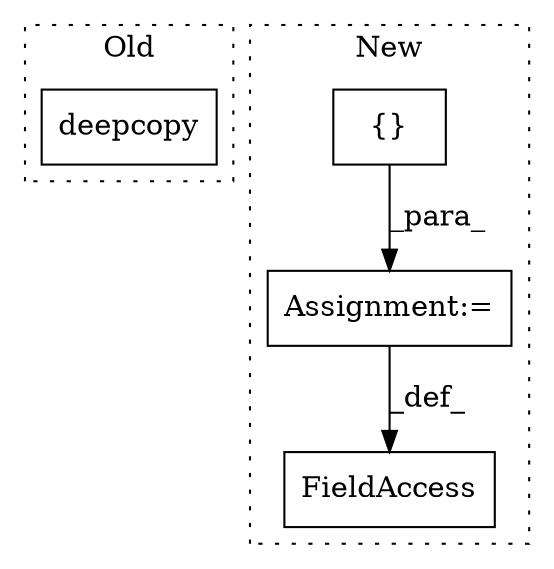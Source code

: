 digraph G {
subgraph cluster0 {
1 [label="deepcopy" a="32" s="4789,4812" l="9,1" shape="box"];
label = "Old";
style="dotted";
}
subgraph cluster1 {
2 [label="{}" a="4" s="5208,5545" l="6,2" shape="box"];
3 [label="Assignment:=" a="7" s="5190" l="1" shape="box"];
4 [label="FieldAccess" a="22" s="5169" l="21" shape="box"];
label = "New";
style="dotted";
}
2 -> 3 [label="_para_"];
3 -> 4 [label="_def_"];
}